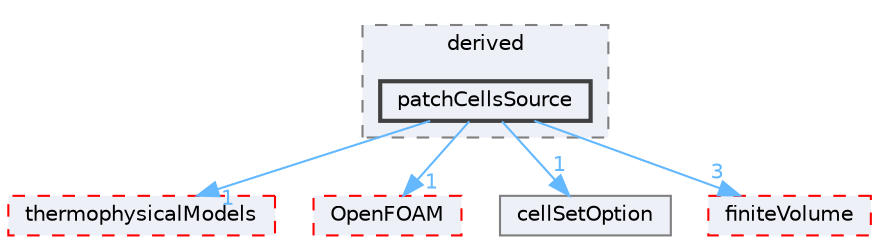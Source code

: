 digraph "src/fvOptions/sources/derived/patchCellsSource"
{
 // LATEX_PDF_SIZE
  bgcolor="transparent";
  edge [fontname=Helvetica,fontsize=10,labelfontname=Helvetica,labelfontsize=10];
  node [fontname=Helvetica,fontsize=10,shape=box,height=0.2,width=0.4];
  compound=true
  subgraph clusterdir_04ada5f3e1c5f73b4b84eeccdf3d9cec {
    graph [ bgcolor="#edf0f7", pencolor="grey50", label="derived", fontname=Helvetica,fontsize=10 style="filled,dashed", URL="dir_04ada5f3e1c5f73b4b84eeccdf3d9cec.html",tooltip=""]
  dir_357e3fee8903a9c6b81cff1af2d56ba3 [label="patchCellsSource", fillcolor="#edf0f7", color="grey25", style="filled,bold", URL="dir_357e3fee8903a9c6b81cff1af2d56ba3.html",tooltip=""];
  }
  dir_2778d089ec5c4f66810b11f753867003 [label="thermophysicalModels", fillcolor="#edf0f7", color="red", style="filled,dashed", URL="dir_2778d089ec5c4f66810b11f753867003.html",tooltip=""];
  dir_c5473ff19b20e6ec4dfe5c310b3778a8 [label="OpenFOAM", fillcolor="#edf0f7", color="red", style="filled,dashed", URL="dir_c5473ff19b20e6ec4dfe5c310b3778a8.html",tooltip=""];
  dir_3985ce20ae33982f8c583731dc480b49 [label="cellSetOption", fillcolor="#edf0f7", color="grey50", style="filled", URL="dir_3985ce20ae33982f8c583731dc480b49.html",tooltip=""];
  dir_9bd15774b555cf7259a6fa18f99fe99b [label="finiteVolume", fillcolor="#edf0f7", color="red", style="filled,dashed", URL="dir_9bd15774b555cf7259a6fa18f99fe99b.html",tooltip=""];
  dir_357e3fee8903a9c6b81cff1af2d56ba3->dir_2778d089ec5c4f66810b11f753867003 [headlabel="1", labeldistance=1.5 headhref="dir_002818_004022.html" href="dir_002818_004022.html" color="steelblue1" fontcolor="steelblue1"];
  dir_357e3fee8903a9c6b81cff1af2d56ba3->dir_3985ce20ae33982f8c583731dc480b49 [headlabel="1", labeldistance=1.5 headhref="dir_002818_000430.html" href="dir_002818_000430.html" color="steelblue1" fontcolor="steelblue1"];
  dir_357e3fee8903a9c6b81cff1af2d56ba3->dir_9bd15774b555cf7259a6fa18f99fe99b [headlabel="3", labeldistance=1.5 headhref="dir_002818_001387.html" href="dir_002818_001387.html" color="steelblue1" fontcolor="steelblue1"];
  dir_357e3fee8903a9c6b81cff1af2d56ba3->dir_c5473ff19b20e6ec4dfe5c310b3778a8 [headlabel="1", labeldistance=1.5 headhref="dir_002818_002695.html" href="dir_002818_002695.html" color="steelblue1" fontcolor="steelblue1"];
}
